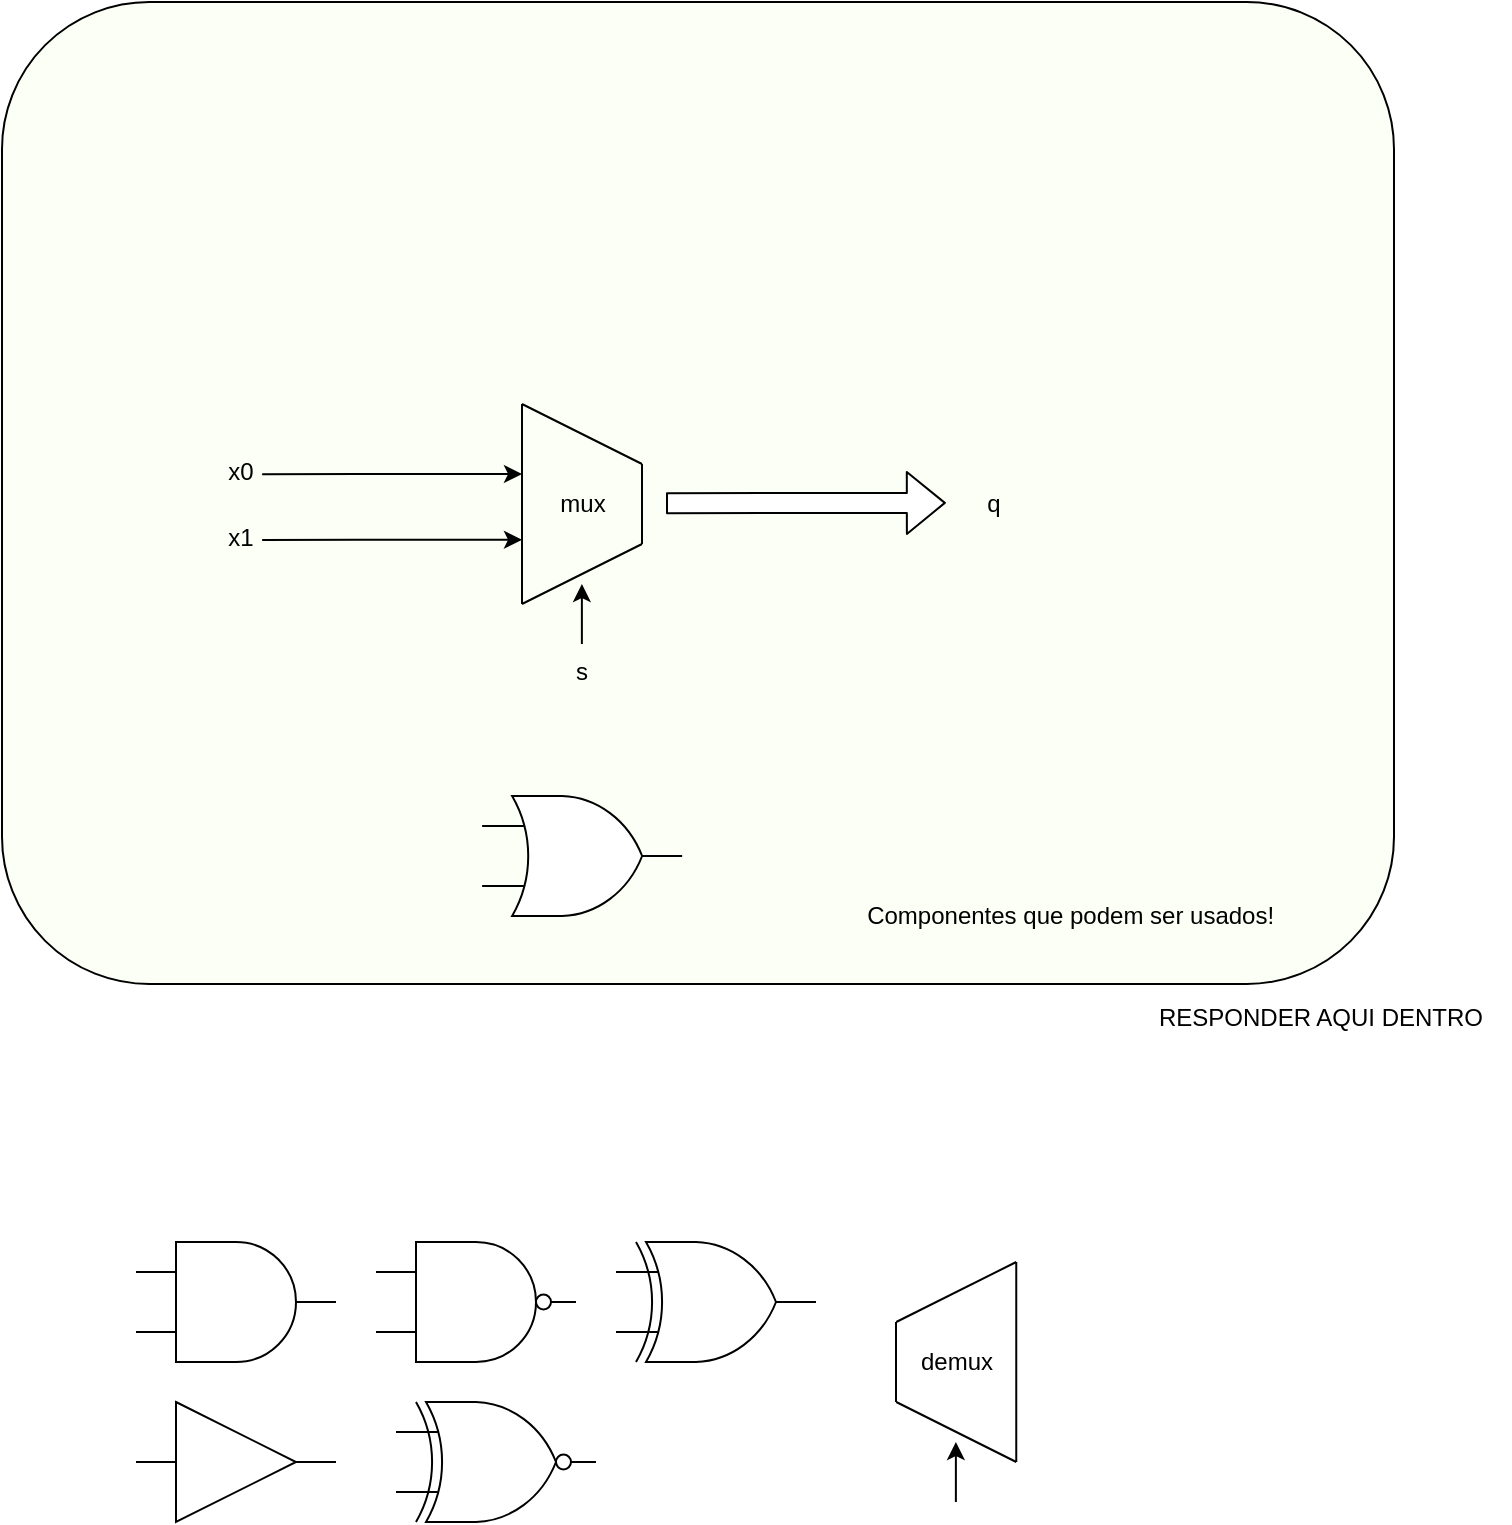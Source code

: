 <mxfile>
    <diagram id="qbdv0IzRGVz_0QFbCluS" name="Page-1">
        <mxGraphModel dx="634" dy="372" grid="0" gridSize="10" guides="1" tooltips="1" connect="1" arrows="1" fold="1" page="1" pageScale="1" pageWidth="850" pageHeight="1100" math="0" shadow="0">
            <root>
                <mxCell id="0"/>
                <mxCell id="1" parent="0"/>
                <mxCell id="44" value="" style="rounded=1;whiteSpace=wrap;html=1;fillColor=#FBFFF5;" parent="1" vertex="1">
                    <mxGeometry x="3" y="13" width="696" height="491" as="geometry"/>
                </mxCell>
                <mxCell id="18" value="x0" style="text;html=1;strokeColor=none;fillColor=none;align=center;verticalAlign=middle;whiteSpace=wrap;rounded=0;" parent="1" vertex="1">
                    <mxGeometry x="86" y="227" width="73" height="41" as="geometry"/>
                </mxCell>
                <mxCell id="19" value="x1" style="text;html=1;strokeColor=none;fillColor=none;align=center;verticalAlign=middle;whiteSpace=wrap;rounded=0;" parent="1" vertex="1">
                    <mxGeometry x="89" y="261" width="67" height="39.5" as="geometry"/>
                </mxCell>
                <mxCell id="20" value="s" style="text;html=1;strokeColor=none;fillColor=none;align=center;verticalAlign=middle;whiteSpace=wrap;rounded=0;" parent="1" vertex="1">
                    <mxGeometry x="263.13" y="333" width="60" height="30" as="geometry"/>
                </mxCell>
                <mxCell id="21" value="q" style="text;html=1;strokeColor=none;fillColor=none;align=center;verticalAlign=middle;whiteSpace=wrap;rounded=0;" parent="1" vertex="1">
                    <mxGeometry x="469" y="249" width="60" height="30" as="geometry"/>
                </mxCell>
                <mxCell id="22" value="RESPONDER AQUI DENTRO" style="text;html=1;align=center;verticalAlign=middle;resizable=0;points=[];autosize=1;strokeColor=none;fillColor=none;" parent="1" vertex="1">
                    <mxGeometry x="567" y="506" width="190" height="30" as="geometry"/>
                </mxCell>
                <mxCell id="23" value="Componentes que podem ser usados!&amp;nbsp;" style="text;html=1;strokeColor=none;fillColor=none;align=center;verticalAlign=middle;whiteSpace=wrap;rounded=0;" parent="1" vertex="1">
                    <mxGeometry x="379" y="455" width="320" height="30" as="geometry"/>
                </mxCell>
                <mxCell id="3" value="" style="verticalLabelPosition=bottom;shadow=0;dashed=0;align=center;html=1;verticalAlign=top;shape=mxgraph.electrical.logic_gates.buffer2;fillColor=#FFFFFF;" parent="1" vertex="1">
                    <mxGeometry x="70" y="713" width="100" height="60" as="geometry"/>
                </mxCell>
                <mxCell id="4" value="" style="verticalLabelPosition=bottom;shadow=0;dashed=0;align=center;html=1;verticalAlign=top;shape=mxgraph.electrical.logic_gates.logic_gate;operation=and;negating=1;negSize=0.15;fillColor=#FFFFFF;" parent="1" vertex="1">
                    <mxGeometry x="190" y="633" width="100" height="60" as="geometry"/>
                </mxCell>
                <mxCell id="5" value="" style="verticalLabelPosition=bottom;shadow=0;dashed=0;align=center;html=1;verticalAlign=top;shape=mxgraph.electrical.logic_gates.logic_gate;operation=and;fillColor=#FFFFFF;" parent="1" vertex="1">
                    <mxGeometry x="70" y="633" width="100" height="60" as="geometry"/>
                </mxCell>
                <mxCell id="6" value="" style="verticalLabelPosition=bottom;shadow=0;dashed=0;align=center;html=1;verticalAlign=top;shape=mxgraph.electrical.logic_gates.logic_gate;operation=or;fillColor=#FFFFFF;" parent="1" vertex="1">
                    <mxGeometry x="243.07" y="410" width="100" height="60" as="geometry"/>
                </mxCell>
                <mxCell id="7" value="" style="verticalLabelPosition=bottom;shadow=0;dashed=0;align=center;html=1;verticalAlign=top;shape=mxgraph.electrical.logic_gates.logic_gate;operation=xor;fillColor=#FFFFFF;" parent="1" vertex="1">
                    <mxGeometry x="310" y="633" width="100" height="60" as="geometry"/>
                </mxCell>
                <mxCell id="8" value="" style="verticalLabelPosition=bottom;shadow=0;dashed=0;align=center;html=1;verticalAlign=top;shape=mxgraph.electrical.logic_gates.logic_gate;operation=xor;negating=1;negSize=0.15;fillColor=#FFFFFF;" parent="1" vertex="1">
                    <mxGeometry x="200" y="713" width="100" height="60" as="geometry"/>
                </mxCell>
                <mxCell id="13" value="" style="shape=flexArrow;endArrow=classic;html=1;entryX=0.104;entryY=0.208;entryDx=0;entryDy=0;entryPerimeter=0;fillColor=#FFFFFF;" parent="1" edge="1">
                    <mxGeometry width="50" height="50" relative="1" as="geometry">
                        <mxPoint x="335" y="263.6" as="sourcePoint"/>
                        <mxPoint x="474.92" y="263.44" as="targetPoint"/>
                    </mxGeometry>
                </mxCell>
                <mxCell id="15" value="" style="endArrow=classic;html=1;fillColor=#FFFFFF;entryX=0.104;entryY=0.229;entryDx=0;entryDy=0;entryPerimeter=0;" parent="1" edge="1">
                    <mxGeometry width="50" height="50" relative="1" as="geometry">
                        <mxPoint x="133.08" y="249.08" as="sourcePoint"/>
                        <mxPoint x="263.0" y="249.0" as="targetPoint"/>
                        <Array as="points">
                            <mxPoint x="191.08" y="249"/>
                        </Array>
                    </mxGeometry>
                </mxCell>
                <mxCell id="33" value="" style="group" parent="1" vertex="1" connectable="0">
                    <mxGeometry x="450" y="643" width="60.13" height="100" as="geometry"/>
                </mxCell>
                <mxCell id="24" value="" style="endArrow=none;html=1;" parent="33" edge="1">
                    <mxGeometry width="50" height="50" relative="1" as="geometry">
                        <mxPoint y="70" as="sourcePoint"/>
                        <mxPoint y="30" as="targetPoint"/>
                    </mxGeometry>
                </mxCell>
                <mxCell id="25" value="" style="endArrow=none;html=1;" parent="33" edge="1">
                    <mxGeometry width="50" height="50" relative="1" as="geometry">
                        <mxPoint x="60.13" y="100" as="sourcePoint"/>
                        <mxPoint x="60.13" as="targetPoint"/>
                    </mxGeometry>
                </mxCell>
                <mxCell id="26" value="" style="endArrow=none;html=1;" parent="33" edge="1">
                    <mxGeometry width="50" height="50" relative="1" as="geometry">
                        <mxPoint x="0.13" y="30" as="sourcePoint"/>
                        <mxPoint x="60.13" as="targetPoint"/>
                    </mxGeometry>
                </mxCell>
                <mxCell id="27" value="" style="endArrow=none;html=1;" parent="33" edge="1">
                    <mxGeometry width="50" height="50" relative="1" as="geometry">
                        <mxPoint x="0.13" y="70" as="sourcePoint"/>
                        <mxPoint x="60.13" y="100" as="targetPoint"/>
                    </mxGeometry>
                </mxCell>
                <mxCell id="35" value="demux" style="text;html=1;align=center;verticalAlign=middle;resizable=0;points=[];autosize=1;strokeColor=none;fillColor=none;" parent="33" vertex="1">
                    <mxGeometry x="0.07" y="35" width="60" height="30" as="geometry"/>
                </mxCell>
                <mxCell id="43" value="" style="endArrow=classic;html=1;" parent="33" edge="1">
                    <mxGeometry width="50" height="50" relative="1" as="geometry">
                        <mxPoint x="29.94" y="120" as="sourcePoint"/>
                        <mxPoint x="29.94" y="90" as="targetPoint"/>
                    </mxGeometry>
                </mxCell>
                <mxCell id="36" value="" style="group;rotation=-180;" parent="1" vertex="1" connectable="0">
                    <mxGeometry x="263" y="214" width="60.13" height="100" as="geometry"/>
                </mxCell>
                <mxCell id="37" value="" style="endArrow=none;html=1;" parent="36" edge="1">
                    <mxGeometry width="50" height="50" relative="1" as="geometry">
                        <mxPoint x="60" y="30" as="sourcePoint"/>
                        <mxPoint x="60" y="70" as="targetPoint"/>
                    </mxGeometry>
                </mxCell>
                <mxCell id="38" value="" style="endArrow=none;html=1;" parent="36" edge="1">
                    <mxGeometry width="50" height="50" relative="1" as="geometry">
                        <mxPoint as="sourcePoint"/>
                        <mxPoint y="100" as="targetPoint"/>
                    </mxGeometry>
                </mxCell>
                <mxCell id="39" value="" style="endArrow=none;html=1;" parent="36" edge="1">
                    <mxGeometry width="50" height="50" relative="1" as="geometry">
                        <mxPoint x="60" y="70" as="sourcePoint"/>
                        <mxPoint y="100" as="targetPoint"/>
                    </mxGeometry>
                </mxCell>
                <mxCell id="40" value="" style="endArrow=none;html=1;" parent="36" edge="1">
                    <mxGeometry width="50" height="50" relative="1" as="geometry">
                        <mxPoint x="60" y="30" as="sourcePoint"/>
                        <mxPoint as="targetPoint"/>
                    </mxGeometry>
                </mxCell>
                <mxCell id="41" value="mux" style="text;html=1;align=center;verticalAlign=middle;resizable=0;points=[];autosize=1;strokeColor=none;fillColor=none;" parent="36" vertex="1">
                    <mxGeometry x="5.07" y="35" width="50" height="30" as="geometry"/>
                </mxCell>
                <mxCell id="42" value="" style="endArrow=classic;html=1;" parent="36" edge="1">
                    <mxGeometry width="50" height="50" relative="1" as="geometry">
                        <mxPoint x="29.94" y="120" as="sourcePoint"/>
                        <mxPoint x="29.94" y="90" as="targetPoint"/>
                    </mxGeometry>
                </mxCell>
                <mxCell id="46" value="" style="endArrow=classic;html=1;fillColor=#FFFFFF;entryX=0.104;entryY=0.229;entryDx=0;entryDy=0;entryPerimeter=0;" edge="1" parent="1">
                    <mxGeometry width="50" height="50" relative="1" as="geometry">
                        <mxPoint x="133.08" y="281.97" as="sourcePoint"/>
                        <mxPoint x="263" y="281.89" as="targetPoint"/>
                        <Array as="points">
                            <mxPoint x="191.08" y="281.89"/>
                        </Array>
                    </mxGeometry>
                </mxCell>
            </root>
        </mxGraphModel>
    </diagram>
</mxfile>